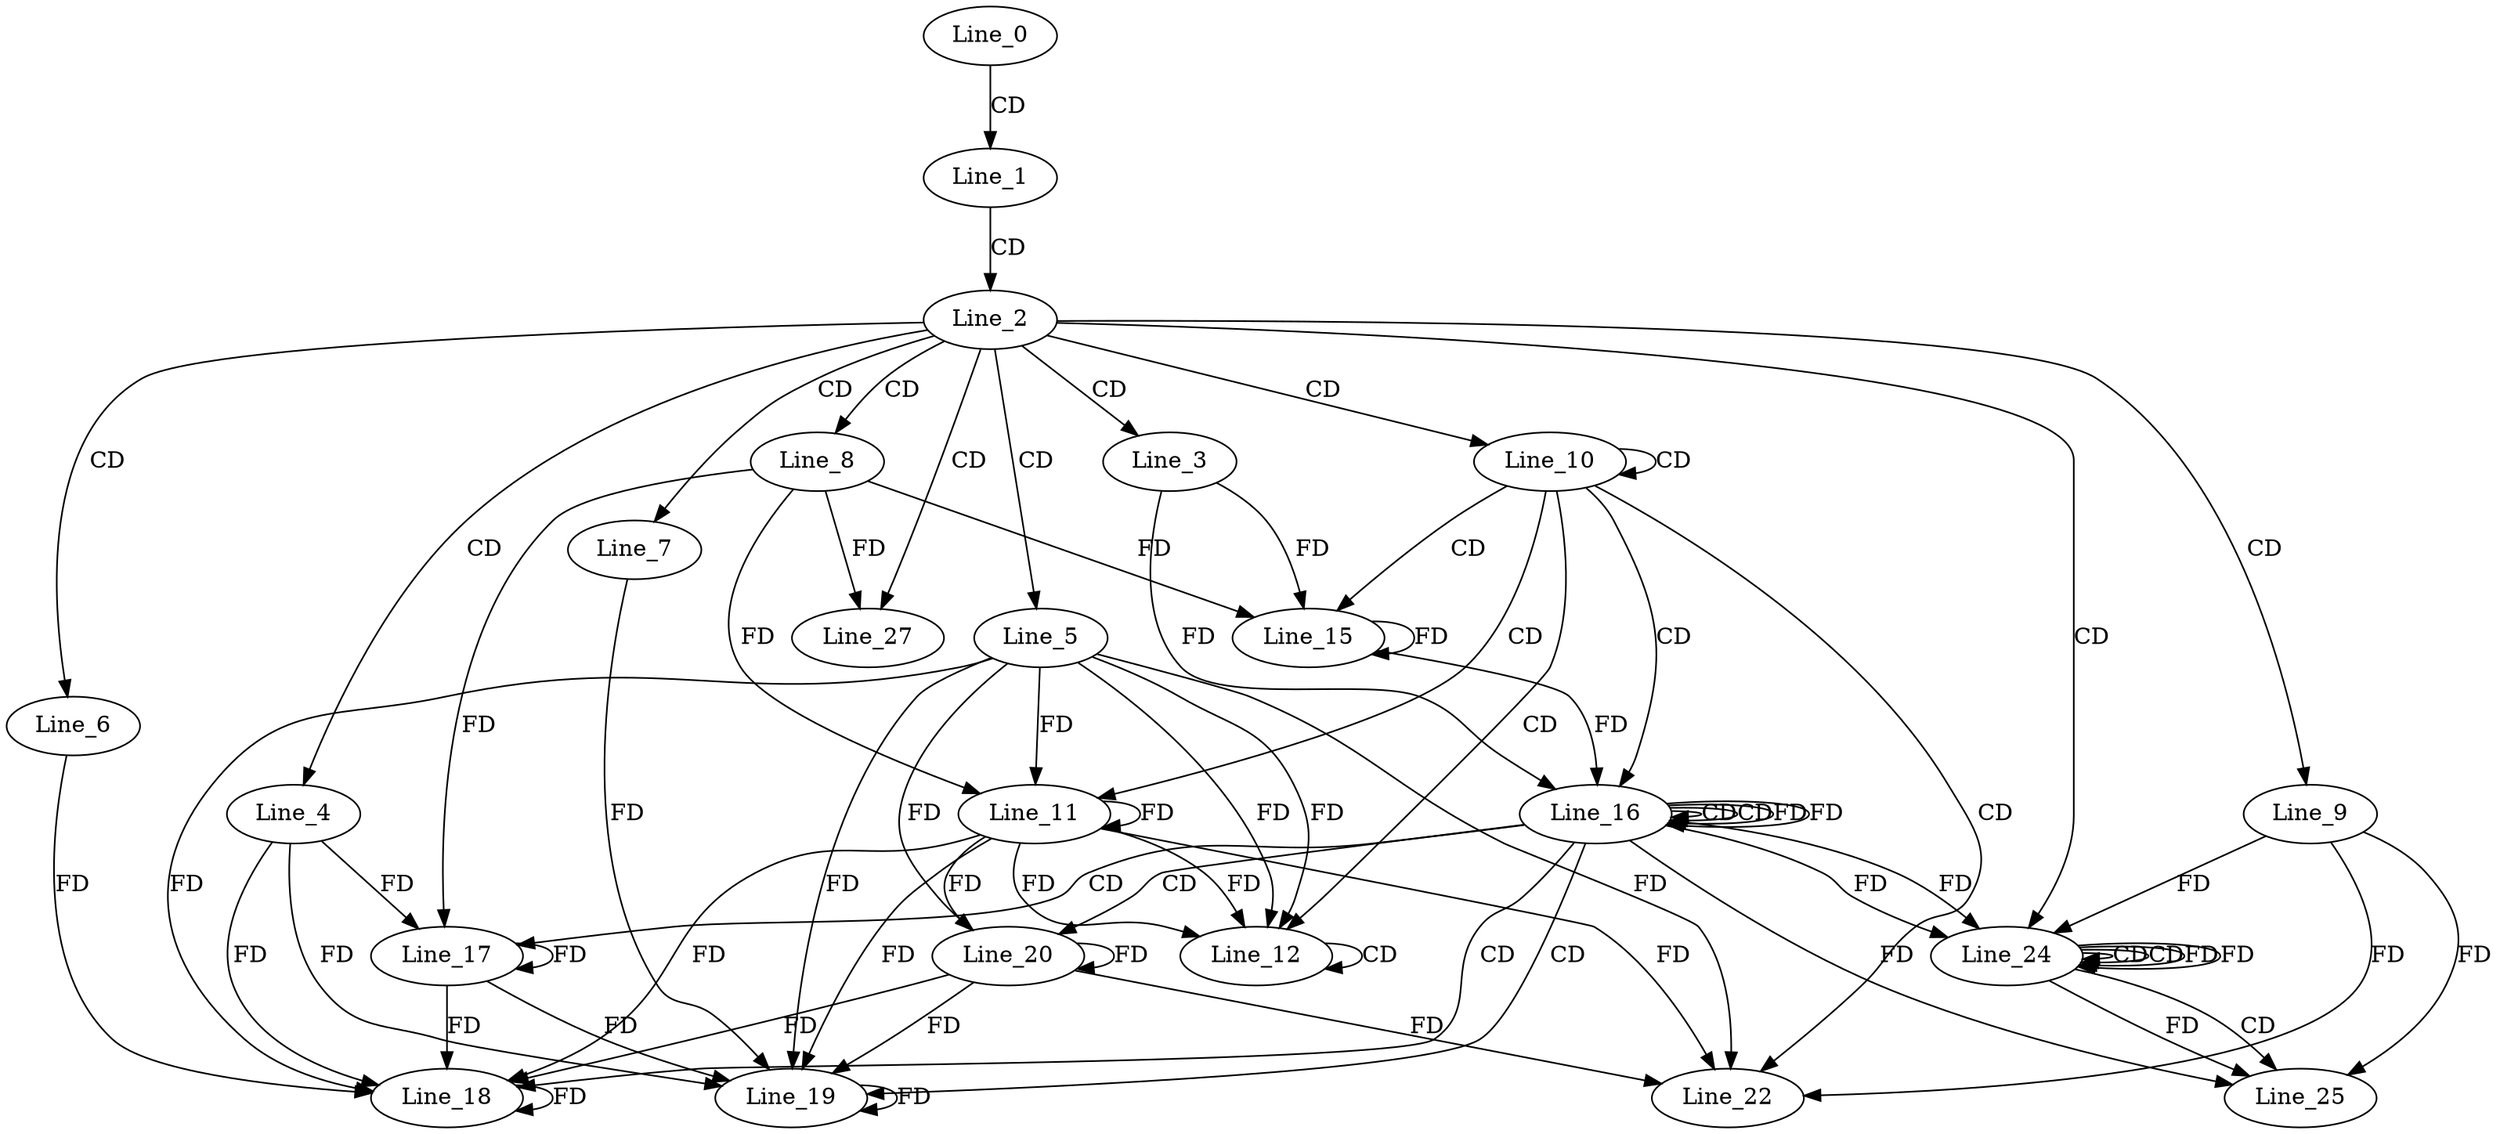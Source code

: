 digraph G {
  Line_0;
  Line_1;
  Line_2;
  Line_3;
  Line_4;
  Line_5;
  Line_6;
  Line_7;
  Line_8;
  Line_9;
  Line_10;
  Line_11;
  Line_11;
  Line_12;
  Line_12;
  Line_15;
  Line_15;
  Line_16;
  Line_16;
  Line_16;
  Line_17;
  Line_17;
  Line_18;
  Line_18;
  Line_19;
  Line_19;
  Line_20;
  Line_22;
  Line_24;
  Line_24;
  Line_24;
  Line_24;
  Line_25;
  Line_25;
  Line_27;
  Line_0 -> Line_1 [ label="CD" ];
  Line_1 -> Line_2 [ label="CD" ];
  Line_2 -> Line_3 [ label="CD" ];
  Line_2 -> Line_4 [ label="CD" ];
  Line_2 -> Line_5 [ label="CD" ];
  Line_2 -> Line_6 [ label="CD" ];
  Line_2 -> Line_7 [ label="CD" ];
  Line_2 -> Line_8 [ label="CD" ];
  Line_2 -> Line_9 [ label="CD" ];
  Line_2 -> Line_10 [ label="CD" ];
  Line_10 -> Line_10 [ label="CD" ];
  Line_10 -> Line_11 [ label="CD" ];
  Line_11 -> Line_11 [ label="FD" ];
  Line_5 -> Line_11 [ label="FD" ];
  Line_8 -> Line_11 [ label="FD" ];
  Line_10 -> Line_12 [ label="CD" ];
  Line_11 -> Line_12 [ label="FD" ];
  Line_5 -> Line_12 [ label="FD" ];
  Line_12 -> Line_12 [ label="CD" ];
  Line_11 -> Line_12 [ label="FD" ];
  Line_5 -> Line_12 [ label="FD" ];
  Line_10 -> Line_15 [ label="CD" ];
  Line_15 -> Line_15 [ label="FD" ];
  Line_3 -> Line_15 [ label="FD" ];
  Line_8 -> Line_15 [ label="FD" ];
  Line_10 -> Line_16 [ label="CD" ];
  Line_16 -> Line_16 [ label="CD" ];
  Line_15 -> Line_16 [ label="FD" ];
  Line_3 -> Line_16 [ label="FD" ];
  Line_16 -> Line_16 [ label="CD" ];
  Line_16 -> Line_16 [ label="FD" ];
  Line_16 -> Line_17 [ label="CD" ];
  Line_17 -> Line_17 [ label="FD" ];
  Line_4 -> Line_17 [ label="FD" ];
  Line_8 -> Line_17 [ label="FD" ];
  Line_16 -> Line_18 [ label="CD" ];
  Line_18 -> Line_18 [ label="FD" ];
  Line_6 -> Line_18 [ label="FD" ];
  Line_11 -> Line_18 [ label="FD" ];
  Line_5 -> Line_18 [ label="FD" ];
  Line_17 -> Line_18 [ label="FD" ];
  Line_4 -> Line_18 [ label="FD" ];
  Line_16 -> Line_19 [ label="CD" ];
  Line_19 -> Line_19 [ label="FD" ];
  Line_7 -> Line_19 [ label="FD" ];
  Line_11 -> Line_19 [ label="FD" ];
  Line_5 -> Line_19 [ label="FD" ];
  Line_17 -> Line_19 [ label="FD" ];
  Line_4 -> Line_19 [ label="FD" ];
  Line_16 -> Line_20 [ label="CD" ];
  Line_20 -> Line_20 [ label="FD" ];
  Line_11 -> Line_20 [ label="FD" ];
  Line_5 -> Line_20 [ label="FD" ];
  Line_10 -> Line_22 [ label="CD" ];
  Line_9 -> Line_22 [ label="FD" ];
  Line_20 -> Line_22 [ label="FD" ];
  Line_11 -> Line_22 [ label="FD" ];
  Line_5 -> Line_22 [ label="FD" ];
  Line_2 -> Line_24 [ label="CD" ];
  Line_24 -> Line_24 [ label="CD" ];
  Line_16 -> Line_24 [ label="FD" ];
  Line_9 -> Line_24 [ label="FD" ];
  Line_24 -> Line_24 [ label="CD" ];
  Line_24 -> Line_24 [ label="FD" ];
  Line_16 -> Line_24 [ label="FD" ];
  Line_24 -> Line_25 [ label="CD" ];
  Line_9 -> Line_25 [ label="FD" ];
  Line_24 -> Line_25 [ label="FD" ];
  Line_16 -> Line_25 [ label="FD" ];
  Line_2 -> Line_27 [ label="CD" ];
  Line_8 -> Line_27 [ label="FD" ];
  Line_16 -> Line_16 [ label="FD" ];
  Line_20 -> Line_18 [ label="FD" ];
  Line_20 -> Line_19 [ label="FD" ];
  Line_24 -> Line_24 [ label="FD" ];
}
